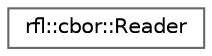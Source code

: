 digraph "类继承关系图"
{
 // LATEX_PDF_SIZE
  bgcolor="transparent";
  edge [fontname=Helvetica,fontsize=10,labelfontname=Helvetica,labelfontsize=10];
  node [fontname=Helvetica,fontsize=10,shape=box,height=0.2,width=0.4];
  rankdir="LR";
  Node0 [id="Node000000",label="rfl::cbor::Reader",height=0.2,width=0.4,color="grey40", fillcolor="white", style="filled",URL="$classrfl_1_1cbor_1_1_reader.html",tooltip=" "];
}
